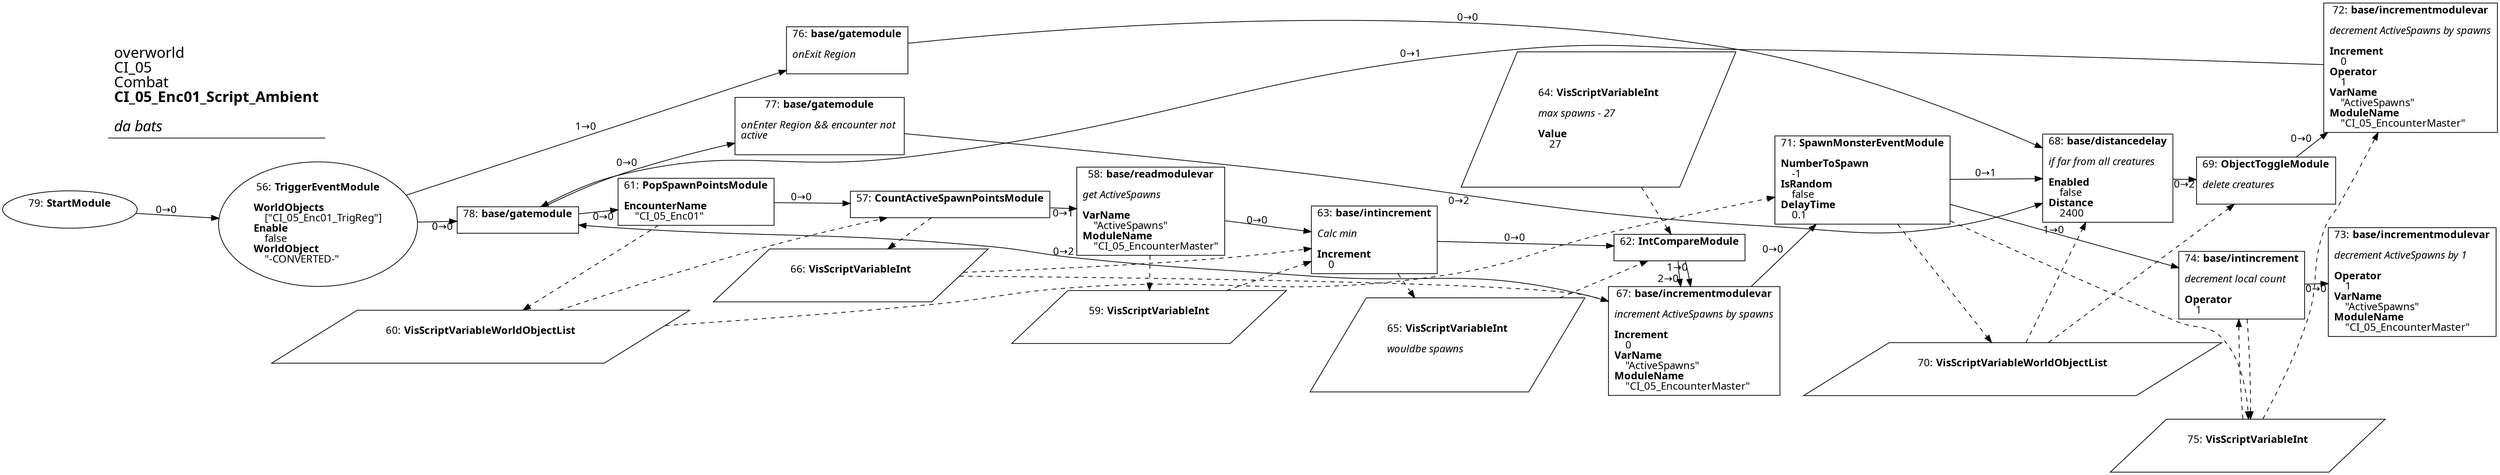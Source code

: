 digraph {
    layout = fdp;
    overlap = prism;
    sep = "+16";
    splines = spline;

    node [ shape = box ];

    graph [ fontname = "Segoe UI" ];
    node [ fontname = "Segoe UI" ];
    edge [ fontname = "Segoe UI" ];

    56 [ label = <56: <b>TriggerEventModule</b><br/><br/><b>WorldObjects</b><br align="left"/>    [&quot;CI_05_Enc01_TrigReg&quot;]<br align="left"/><b>Enable</b><br align="left"/>    false<br align="left"/><b>WorldObject</b><br align="left"/>    &quot;-CONVERTED-&quot;<br align="left"/>> ];
    56 [ shape = oval ]
    56 [ pos = "-0.503,-1.886!" ];
    56 -> 78 [ label = "0→0" ];
    56 -> 76 [ label = "1→0" ];

    57 [ label = <57: <b>CountActiveSpawnPointsModule</b><br/><br/>> ];
    57 [ pos = "0.171,-1.8850001!" ];
    57 -> 58 [ label = "0→1" ];
    60 -> 57 [ style = dashed ];
    57 -> 66 [ style = dashed ];

    58 [ label = <58: <b>base/readmodulevar</b><br/><br/><i>get ActiveSpawns<br align="left"/></i><br align="left"/><b>VarName</b><br align="left"/>    &quot;ActiveSpawns&quot;<br align="left"/><b>ModuleName</b><br align="left"/>    &quot;CI_05_EncounterMaster&quot;<br align="left"/>> ];
    58 [ pos = "0.44300002,-1.8820001!" ];
    58 -> 63 [ label = "0→0" ];
    58 -> 59 [ style = dashed ];

    59 [ label = <59: <b>VisScriptVariableInt</b><br/><br/>> ];
    59 [ shape = parallelogram ]
    59 [ pos = "0.44400004,-2.0140002!" ];

    60 [ label = <60: <b>VisScriptVariableWorldObjectList</b><br/><br/>> ];
    60 [ shape = parallelogram ]
    60 [ pos = "-0.059000004,-2.013!" ];

    61 [ label = <61: <b>PopSpawnPointsModule</b><br/><br/><b>EncounterName</b><br align="left"/>    &quot;CI_05_Enc01&quot;<br align="left"/>> ];
    61 [ pos = "-0.063,-1.8840001!" ];
    61 -> 57 [ label = "0→0" ];
    61 -> 60 [ style = dashed ];

    62 [ label = <62: <b>IntCompareModule</b><br/><br/>> ];
    62 [ pos = "0.89500004,-1.8820001!" ];
    62 -> 67 [ label = "1→0" ];
    62 -> 67 [ label = "2→0" ];
    64 -> 62 [ style = dashed ];
    65 -> 62 [ style = dashed ];

    63 [ label = <63: <b>base/intincrement</b><br/><br/><i>Calc min<br align="left"/></i><br align="left"/><b>Increment</b><br align="left"/>    0<br align="left"/>> ];
    63 [ pos = "0.68700004,-1.8820001!" ];
    63 -> 62 [ label = "0→0" ];
    63 -> 65 [ style = dashed ];
    66 -> 63 [ style = dashed ];
    59 -> 63 [ style = dashed ];

    64 [ label = <64: <b>VisScriptVariableInt</b><br/><br/><i>max spawns - 27<br align="left"/></i><br align="left"/><b>Value</b><br align="left"/>    27<br align="left"/>> ];
    64 [ shape = parallelogram ]
    64 [ pos = "0.89100003,-1.825!" ];

    65 [ label = <65: <b>VisScriptVariableInt</b><br/><br/><i>wouldbe spawns<br align="left"/></i><br align="left"/>> ];
    65 [ shape = parallelogram ]
    65 [ pos = "0.69100004,-2.028!" ];

    66 [ label = <66: <b>VisScriptVariableInt</b><br/><br/>> ];
    66 [ shape = parallelogram ]
    66 [ pos = "0.18100001,-1.9870001!" ];

    67 [ label = <67: <b>base/incrementmodulevar</b><br/><br/><i>increment ActiveSpawns by spawns<br align="left"/></i><br align="left"/><b>Increment</b><br align="left"/>    0<br align="left"/><b>VarName</b><br align="left"/>    &quot;ActiveSpawns&quot;<br align="left"/><b>ModuleName</b><br align="left"/>    &quot;CI_05_EncounterMaster&quot;<br align="left"/>> ];
    67 [ pos = "1.077,-2.072!" ];
    67 -> 71 [ label = "0→0" ];
    67 -> 78 [ label = "0→2" ];
    66 -> 67 [ style = dashed ];

    68 [ label = <68: <b>base/distancedelay</b><br/><br/><i>if far from all creatures<br align="left"/></i><br align="left"/><b>Enabled</b><br align="left"/>    false<br align="left"/><b>Distance</b><br align="left"/>    2400<br align="left"/>> ];
    68 [ pos = "1.6150001,-1.876!" ];
    68 -> 69 [ label = "0→2" ];
    70 -> 68 [ style = dashed ];

    69 [ label = <69: <b>ObjectToggleModule</b><br/><br/><i>delete creatures<br align="left"/></i><br align="left"/>> ];
    69 [ pos = "1.8130001,-1.8850001!" ];
    69 -> 72 [ label = "0→0" ];
    70 -> 69 [ style = dashed ];

    70 [ label = <70: <b>VisScriptVariableWorldObjectList</b><br/><br/>> ];
    70 [ shape = parallelogram ]
    70 [ pos = "1.34,-2.111!" ];

    71 [ label = <71: <b>SpawnMonsterEventModule</b><br/><br/><b>NumberToSpawn</b><br align="left"/>    -1<br align="left"/><b>IsRandom</b><br align="left"/>    false<br align="left"/><b>DelayTime</b><br align="left"/>    0.1<br align="left"/>> ];
    71 [ pos = "1.338,-1.881!" ];
    71 -> 68 [ label = "0→1" ];
    71 -> 74 [ label = "1→0" ];
    71 -> 70 [ style = dashed ];
    71 -> 75 [ style = dashed ];
    60 -> 71 [ style = dashed ];

    72 [ label = <72: <b>base/incrementmodulevar</b><br/><br/><i>decrement ActiveSpawns by spawns<br align="left"/></i><br align="left"/><b>Increment</b><br align="left"/>    0<br align="left"/><b>Operator</b><br align="left"/>    1<br align="left"/><b>VarName</b><br align="left"/>    &quot;ActiveSpawns&quot;<br align="left"/><b>ModuleName</b><br align="left"/>    &quot;CI_05_EncounterMaster&quot;<br align="left"/>> ];
    72 [ pos = "2.033,-1.7!" ];
    72 -> 78 [ label = "0→1" ];
    75 -> 72 [ style = dashed ];

    73 [ label = <73: <b>base/incrementmodulevar</b><br/><br/><i>decrement ActiveSpawns by 1<br align="left"/></i><br align="left"/><b>Operator</b><br align="left"/>    1<br align="left"/><b>VarName</b><br align="left"/>    &quot;ActiveSpawns&quot;<br align="left"/><b>ModuleName</b><br align="left"/>    &quot;CI_05_EncounterMaster&quot;<br align="left"/>> ];
    73 [ pos = "1.845,-2.107!" ];

    74 [ label = <74: <b>base/intincrement</b><br/><br/><i>decrement local count<br align="left"/></i><br align="left"/><b>Operator</b><br align="left"/>    1<br align="left"/>> ];
    74 [ pos = "1.6270001,-2.108!" ];
    74 -> 73 [ label = "0→0" ];
    75 -> 74 [ style = dashed ];
    74 -> 75 [ style = dashed ];

    75 [ label = <75: <b>VisScriptVariableInt</b><br/><br/>> ];
    75 [ shape = parallelogram ]
    75 [ pos = "1.5500001,-2.256!" ];

    76 [ label = <76: <b>base/gatemodule</b><br/><br/><i>onExit Region<br align="left"/></i><br align="left"/>> ];
    76 [ pos = "-0.039,-1.452!" ];
    76 -> 68 [ label = "0→0" ];

    77 [ label = <77: <b>base/gatemodule</b><br/><br/><i>onEnter Region &amp;&amp; encounter not <br align="left"/>active<br align="left"/></i><br align="left"/>> ];
    77 [ pos = "-0.038000003,-1.613!" ];
    77 -> 68 [ label = "0→2" ];

    78 [ label = <78: <b>base/gatemodule</b><br/><br/>> ];
    78 [ pos = "-0.26200002,-1.8850001!" ];
    78 -> 77 [ label = "0→0" ];
    78 -> 61 [ label = "0→0" ];

    79 [ label = <79: <b>StartModule</b><br/><br/>> ];
    79 [ shape = oval ]
    79 [ pos = "-0.79700005,-1.8550001!" ];
    79 -> 56 [ label = "0→0" ];

    title [ pos = "-0.79800004,-1.4510001!" ];
    title [ shape = underline ];
    title [ label = <<font point-size="20">overworld<br align="left"/>CI_05<br align="left"/>Combat<br align="left"/><b>CI_05_Enc01_Script_Ambient</b><br align="left"/><br/><i>da bats</i><br align="left"/></font>> ];
}
